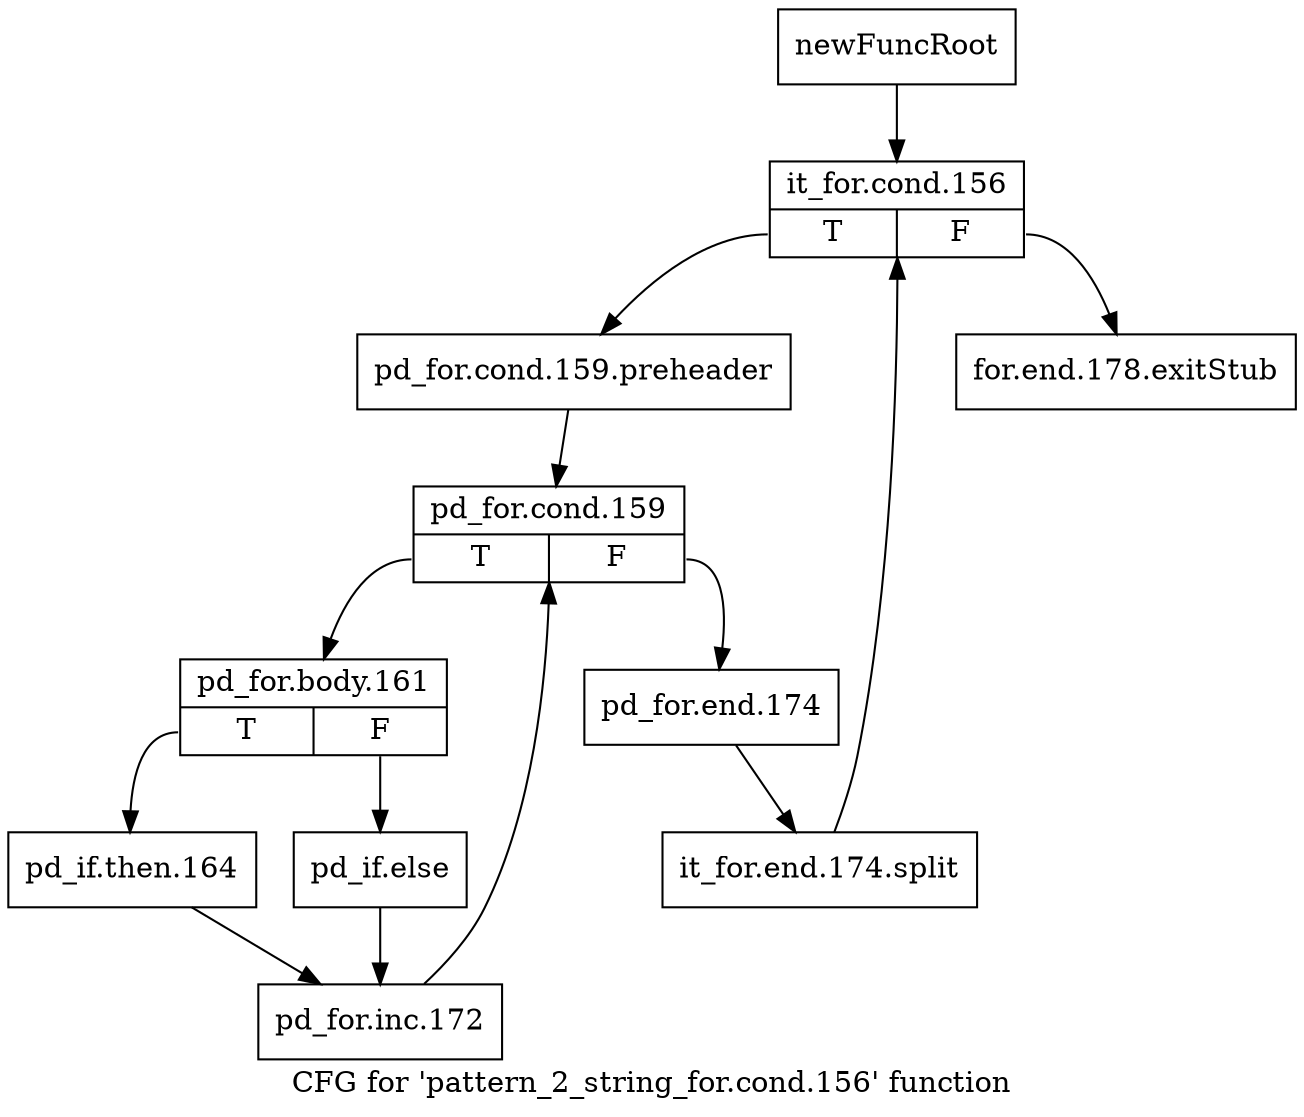 digraph "CFG for 'pattern_2_string_for.cond.156' function" {
	label="CFG for 'pattern_2_string_for.cond.156' function";

	Node0x489f4a0 [shape=record,label="{newFuncRoot}"];
	Node0x489f4a0 -> Node0x489f540;
	Node0x489f4f0 [shape=record,label="{for.end.178.exitStub}"];
	Node0x489f540 [shape=record,label="{it_for.cond.156|{<s0>T|<s1>F}}"];
	Node0x489f540:s0 -> Node0x489f590;
	Node0x489f540:s1 -> Node0x489f4f0;
	Node0x489f590 [shape=record,label="{pd_for.cond.159.preheader}"];
	Node0x489f590 -> Node0x489f5e0;
	Node0x489f5e0 [shape=record,label="{pd_for.cond.159|{<s0>T|<s1>F}}"];
	Node0x489f5e0:s0 -> Node0x489f680;
	Node0x489f5e0:s1 -> Node0x489f630;
	Node0x489f630 [shape=record,label="{pd_for.end.174}"];
	Node0x489f630 -> Node0x53f2040;
	Node0x53f2040 [shape=record,label="{it_for.end.174.split}"];
	Node0x53f2040 -> Node0x489f540;
	Node0x489f680 [shape=record,label="{pd_for.body.161|{<s0>T|<s1>F}}"];
	Node0x489f680:s0 -> Node0x489ff80;
	Node0x489f680:s1 -> Node0x489f6d0;
	Node0x489f6d0 [shape=record,label="{pd_if.else}"];
	Node0x489f6d0 -> Node0x489ffd0;
	Node0x489ff80 [shape=record,label="{pd_if.then.164}"];
	Node0x489ff80 -> Node0x489ffd0;
	Node0x489ffd0 [shape=record,label="{pd_for.inc.172}"];
	Node0x489ffd0 -> Node0x489f5e0;
}
